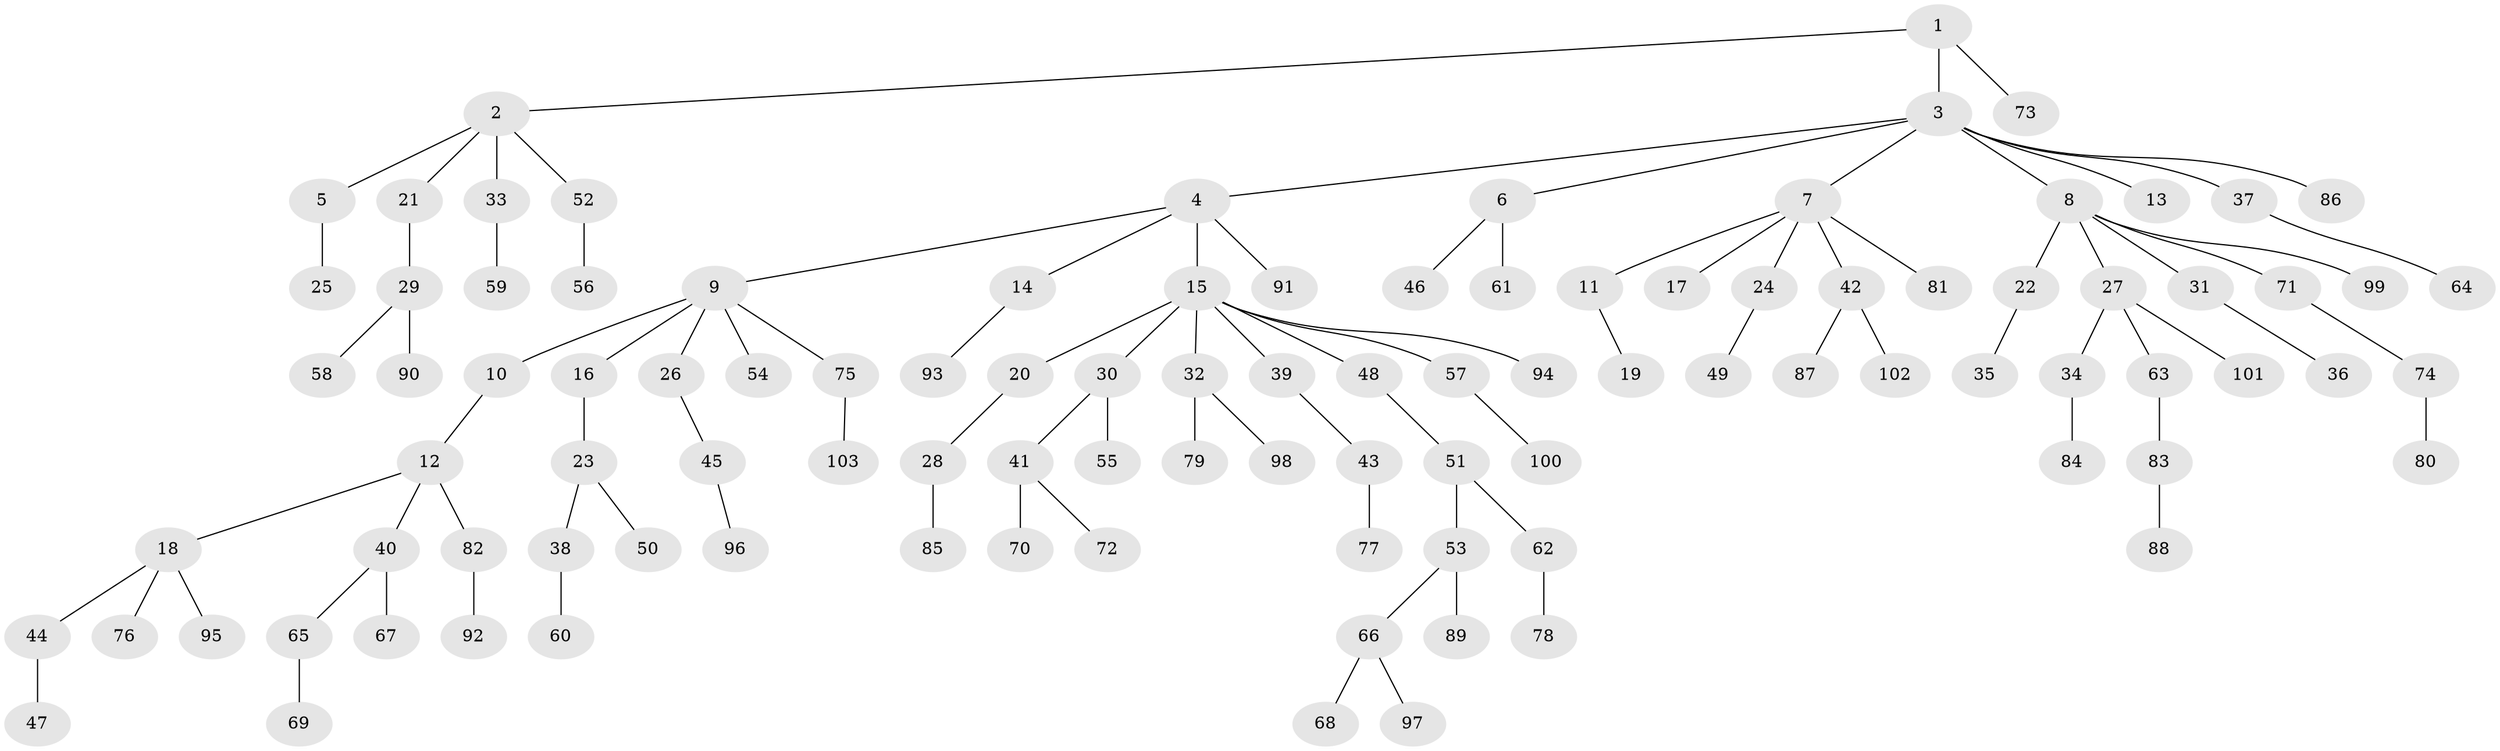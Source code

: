 // coarse degree distribution, {6: 0.04918032786885246, 11: 0.01639344262295082, 5: 0.01639344262295082, 1: 0.6229508196721312, 3: 0.08196721311475409, 2: 0.18032786885245902, 4: 0.01639344262295082, 7: 0.01639344262295082}
// Generated by graph-tools (version 1.1) at 2025/19/03/04/25 18:19:18]
// undirected, 103 vertices, 102 edges
graph export_dot {
graph [start="1"]
  node [color=gray90,style=filled];
  1;
  2;
  3;
  4;
  5;
  6;
  7;
  8;
  9;
  10;
  11;
  12;
  13;
  14;
  15;
  16;
  17;
  18;
  19;
  20;
  21;
  22;
  23;
  24;
  25;
  26;
  27;
  28;
  29;
  30;
  31;
  32;
  33;
  34;
  35;
  36;
  37;
  38;
  39;
  40;
  41;
  42;
  43;
  44;
  45;
  46;
  47;
  48;
  49;
  50;
  51;
  52;
  53;
  54;
  55;
  56;
  57;
  58;
  59;
  60;
  61;
  62;
  63;
  64;
  65;
  66;
  67;
  68;
  69;
  70;
  71;
  72;
  73;
  74;
  75;
  76;
  77;
  78;
  79;
  80;
  81;
  82;
  83;
  84;
  85;
  86;
  87;
  88;
  89;
  90;
  91;
  92;
  93;
  94;
  95;
  96;
  97;
  98;
  99;
  100;
  101;
  102;
  103;
  1 -- 2;
  1 -- 3;
  1 -- 73;
  2 -- 5;
  2 -- 21;
  2 -- 33;
  2 -- 52;
  3 -- 4;
  3 -- 6;
  3 -- 7;
  3 -- 8;
  3 -- 13;
  3 -- 37;
  3 -- 86;
  4 -- 9;
  4 -- 14;
  4 -- 15;
  4 -- 91;
  5 -- 25;
  6 -- 46;
  6 -- 61;
  7 -- 11;
  7 -- 17;
  7 -- 24;
  7 -- 42;
  7 -- 81;
  8 -- 22;
  8 -- 27;
  8 -- 31;
  8 -- 71;
  8 -- 99;
  9 -- 10;
  9 -- 16;
  9 -- 26;
  9 -- 54;
  9 -- 75;
  10 -- 12;
  11 -- 19;
  12 -- 18;
  12 -- 40;
  12 -- 82;
  14 -- 93;
  15 -- 20;
  15 -- 30;
  15 -- 32;
  15 -- 39;
  15 -- 48;
  15 -- 57;
  15 -- 94;
  16 -- 23;
  18 -- 44;
  18 -- 76;
  18 -- 95;
  20 -- 28;
  21 -- 29;
  22 -- 35;
  23 -- 38;
  23 -- 50;
  24 -- 49;
  26 -- 45;
  27 -- 34;
  27 -- 63;
  27 -- 101;
  28 -- 85;
  29 -- 58;
  29 -- 90;
  30 -- 41;
  30 -- 55;
  31 -- 36;
  32 -- 79;
  32 -- 98;
  33 -- 59;
  34 -- 84;
  37 -- 64;
  38 -- 60;
  39 -- 43;
  40 -- 65;
  40 -- 67;
  41 -- 70;
  41 -- 72;
  42 -- 87;
  42 -- 102;
  43 -- 77;
  44 -- 47;
  45 -- 96;
  48 -- 51;
  51 -- 53;
  51 -- 62;
  52 -- 56;
  53 -- 66;
  53 -- 89;
  57 -- 100;
  62 -- 78;
  63 -- 83;
  65 -- 69;
  66 -- 68;
  66 -- 97;
  71 -- 74;
  74 -- 80;
  75 -- 103;
  82 -- 92;
  83 -- 88;
}
